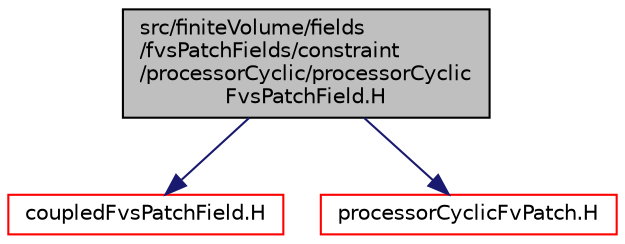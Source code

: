 digraph "src/finiteVolume/fields/fvsPatchFields/constraint/processorCyclic/processorCyclicFvsPatchField.H"
{
  bgcolor="transparent";
  edge [fontname="Helvetica",fontsize="10",labelfontname="Helvetica",labelfontsize="10"];
  node [fontname="Helvetica",fontsize="10",shape=record];
  Node1 [label="src/finiteVolume/fields\l/fvsPatchFields/constraint\l/processorCyclic/processorCyclic\lFvsPatchField.H",height=0.2,width=0.4,color="black", fillcolor="grey75", style="filled", fontcolor="black"];
  Node1 -> Node2 [color="midnightblue",fontsize="10",style="solid",fontname="Helvetica"];
  Node2 [label="coupledFvsPatchField.H",height=0.2,width=0.4,color="red",URL="$a05471.html"];
  Node1 -> Node3 [color="midnightblue",fontsize="10",style="solid",fontname="Helvetica"];
  Node3 [label="processorCyclicFvPatch.H",height=0.2,width=0.4,color="red",URL="$a05847.html"];
}
